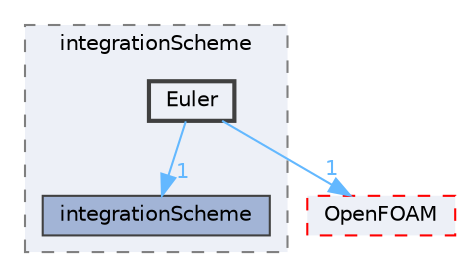 digraph "src/lagrangian/intermediate/integrationScheme/Euler"
{
 // LATEX_PDF_SIZE
  bgcolor="transparent";
  edge [fontname=Helvetica,fontsize=10,labelfontname=Helvetica,labelfontsize=10];
  node [fontname=Helvetica,fontsize=10,shape=box,height=0.2,width=0.4];
  compound=true
  subgraph clusterdir_b883d9ef4401f3bc7334173de6a907cc {
    graph [ bgcolor="#edf0f7", pencolor="grey50", label="integrationScheme", fontname=Helvetica,fontsize=10 style="filled,dashed", URL="dir_b883d9ef4401f3bc7334173de6a907cc.html",tooltip=""]
  dir_7c13dcd5cc5fac799be73d18ce5223de [label="integrationScheme", fillcolor="#a2b4d6", color="grey25", style="filled", URL="dir_7c13dcd5cc5fac799be73d18ce5223de.html",tooltip=""];
  dir_eb638ee98726873535869d5eb4bc826c [label="Euler", fillcolor="#edf0f7", color="grey25", style="filled,bold", URL="dir_eb638ee98726873535869d5eb4bc826c.html",tooltip=""];
  }
  dir_c5473ff19b20e6ec4dfe5c310b3778a8 [label="OpenFOAM", fillcolor="#edf0f7", color="red", style="filled,dashed", URL="dir_c5473ff19b20e6ec4dfe5c310b3778a8.html",tooltip=""];
  dir_eb638ee98726873535869d5eb4bc826c->dir_7c13dcd5cc5fac799be73d18ce5223de [headlabel="1", labeldistance=1.5 headhref="dir_001185_001883.html" href="dir_001185_001883.html" color="steelblue1" fontcolor="steelblue1"];
  dir_eb638ee98726873535869d5eb4bc826c->dir_c5473ff19b20e6ec4dfe5c310b3778a8 [headlabel="1", labeldistance=1.5 headhref="dir_001185_002695.html" href="dir_001185_002695.html" color="steelblue1" fontcolor="steelblue1"];
}
